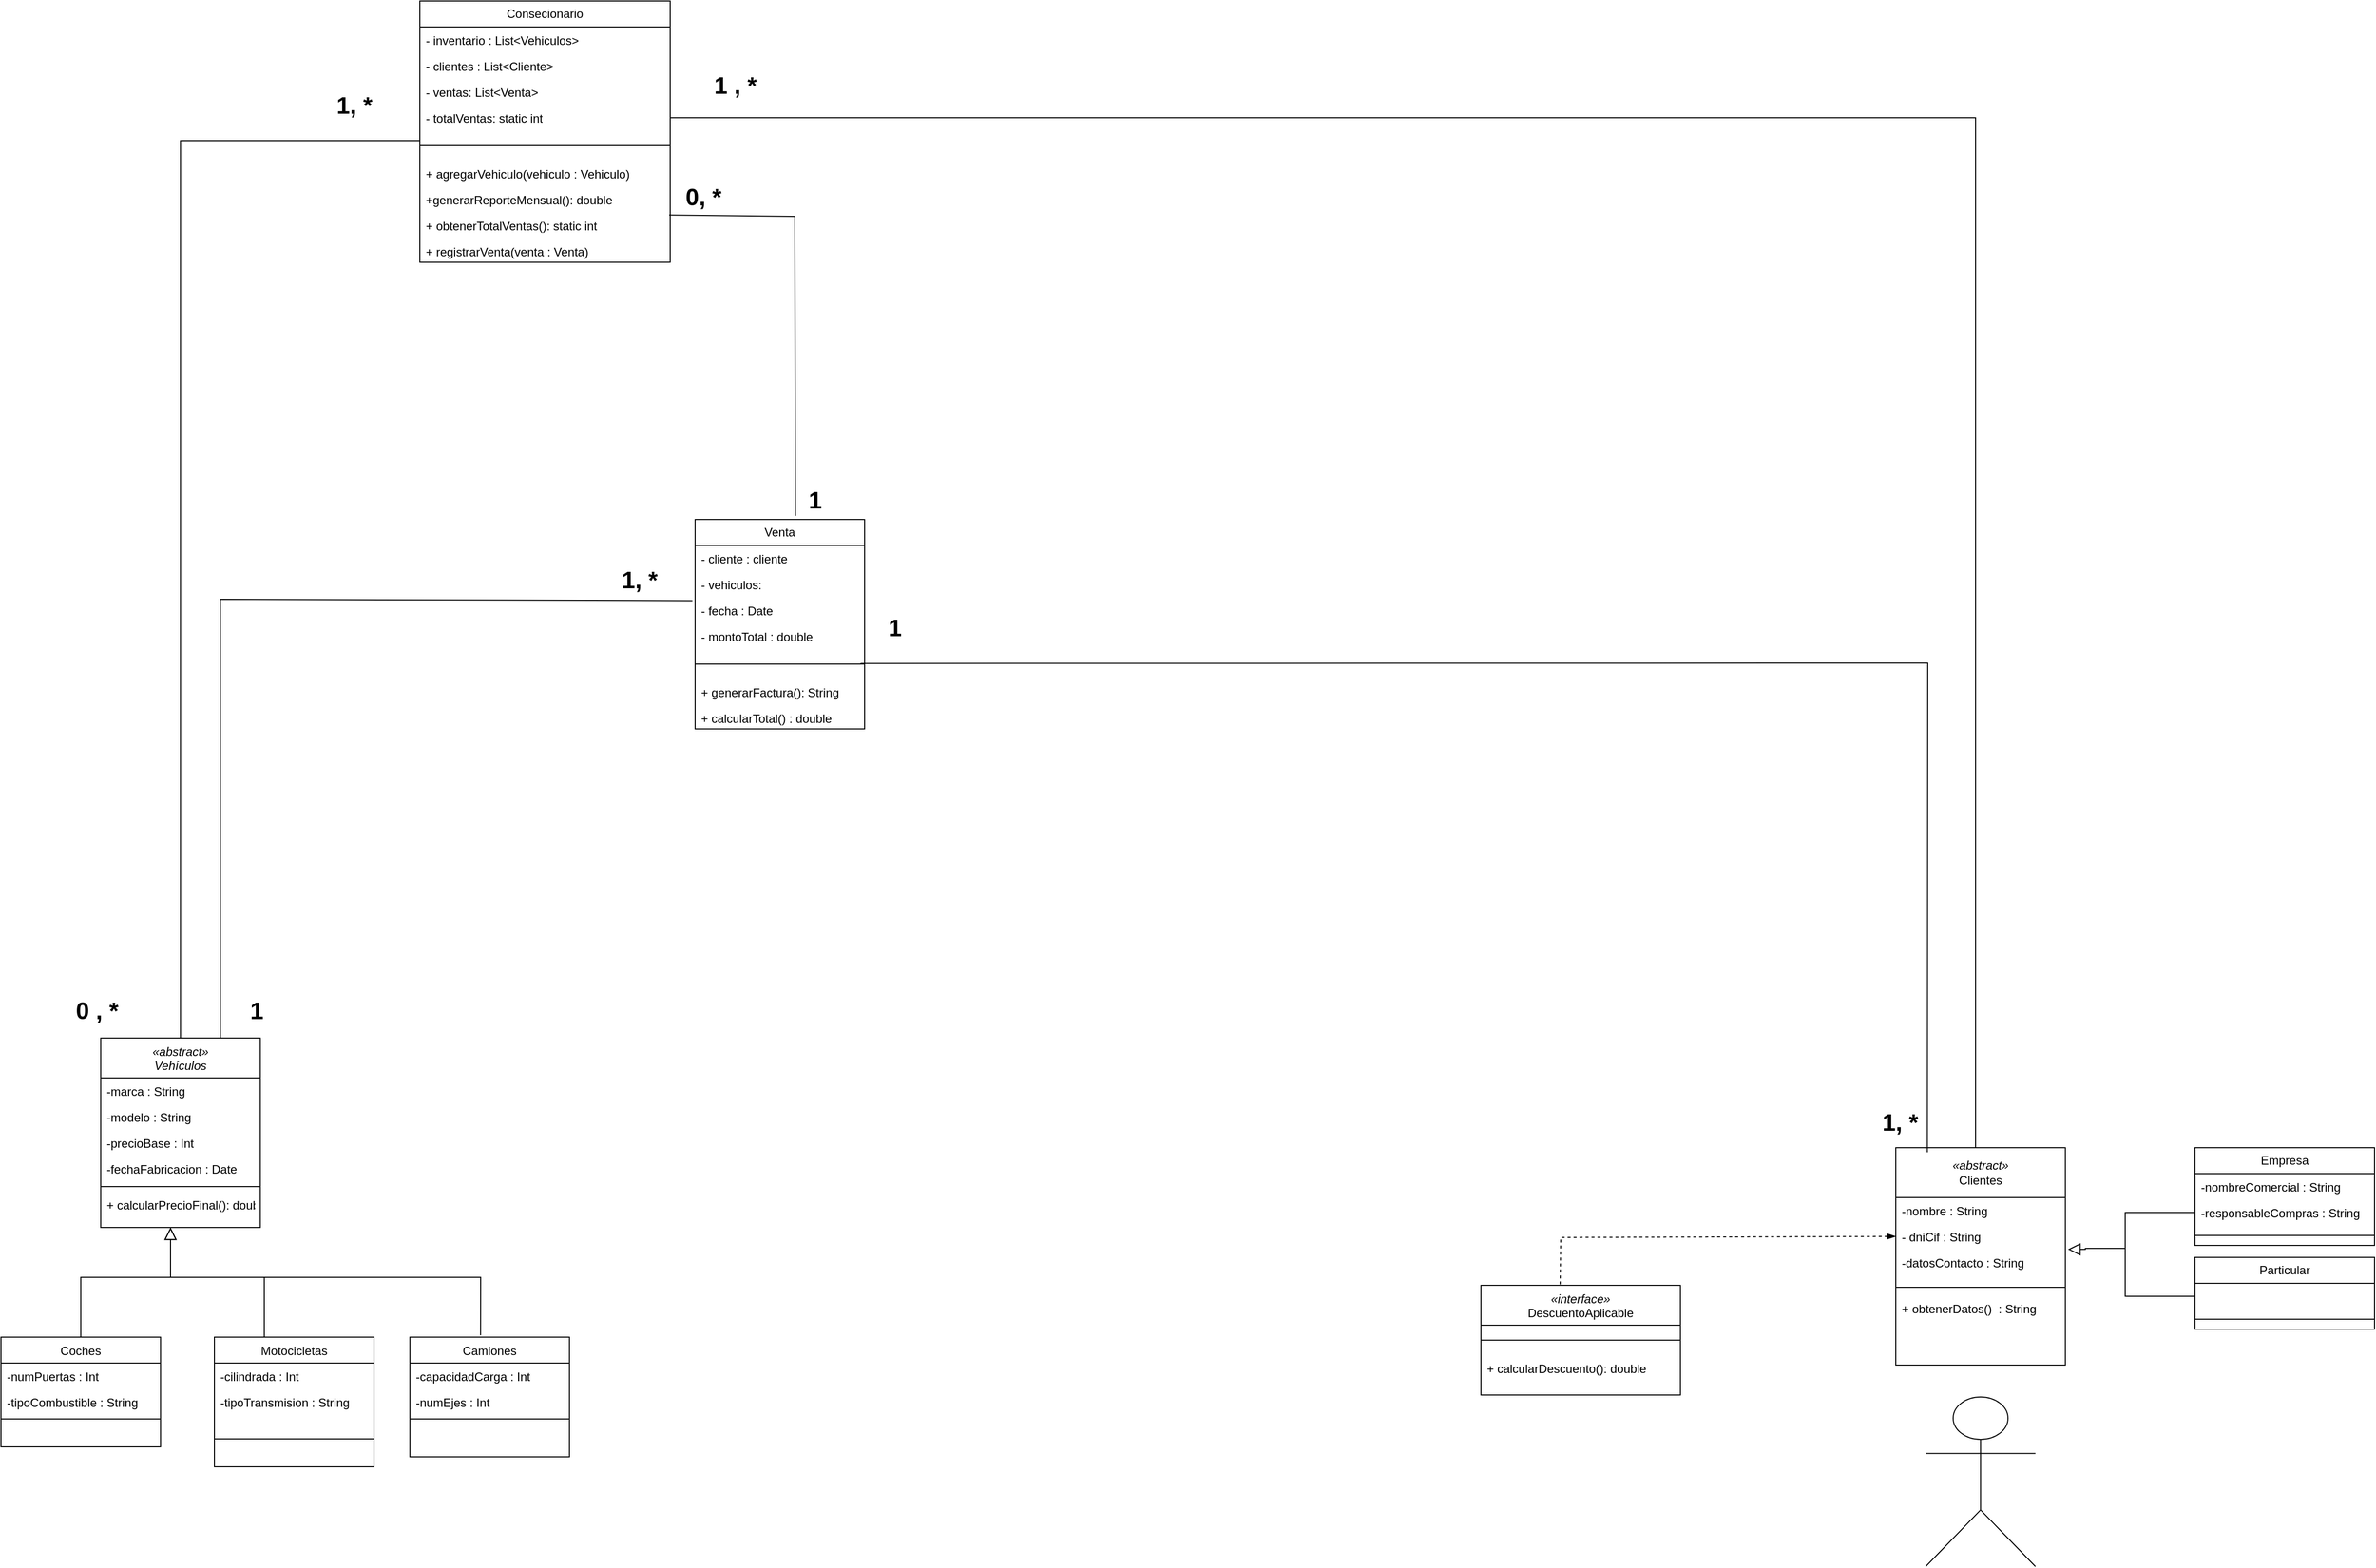 <mxfile version="26.0.9">
  <diagram id="C5RBs43oDa-KdzZeNtuy" name="Page-1">
    <mxGraphModel dx="1722" dy="1976" grid="1" gridSize="16" guides="1" tooltips="1" connect="1" arrows="1" fold="1" page="1" pageScale="1" pageWidth="3300" pageHeight="4681" math="0" shadow="0">
      <root>
        <mxCell id="WIyWlLk6GJQsqaUBKTNV-0" />
        <mxCell id="WIyWlLk6GJQsqaUBKTNV-1" parent="WIyWlLk6GJQsqaUBKTNV-0" />
        <mxCell id="zkfFHV4jXpPFQw0GAbJ--0" value="«abstract»&#xa;Vehículos" style="swimlane;fontStyle=2;align=center;verticalAlign=top;childLayout=stackLayout;horizontal=1;startSize=40;horizontalStack=0;resizeParent=1;resizeLast=0;collapsible=1;marginBottom=0;rounded=0;shadow=0;strokeWidth=1;" parent="WIyWlLk6GJQsqaUBKTNV-1" vertex="1">
          <mxGeometry x="200" y="1080" width="160" height="190" as="geometry">
            <mxRectangle x="220" y="80" width="160" height="26" as="alternateBounds" />
          </mxGeometry>
        </mxCell>
        <mxCell id="zkfFHV4jXpPFQw0GAbJ--1" value="-marca : String&#xa;" style="text;align=left;verticalAlign=top;spacingLeft=4;spacingRight=4;overflow=hidden;rotatable=0;points=[[0,0.5],[1,0.5]];portConstraint=eastwest;" parent="zkfFHV4jXpPFQw0GAbJ--0" vertex="1">
          <mxGeometry y="40" width="160" height="26" as="geometry" />
        </mxCell>
        <mxCell id="zkfFHV4jXpPFQw0GAbJ--2" value="-modelo : String" style="text;align=left;verticalAlign=top;spacingLeft=4;spacingRight=4;overflow=hidden;rotatable=0;points=[[0,0.5],[1,0.5]];portConstraint=eastwest;rounded=0;shadow=0;html=0;" parent="zkfFHV4jXpPFQw0GAbJ--0" vertex="1">
          <mxGeometry y="66" width="160" height="26" as="geometry" />
        </mxCell>
        <mxCell id="zkfFHV4jXpPFQw0GAbJ--3" value="-precioBase : Int" style="text;align=left;verticalAlign=top;spacingLeft=4;spacingRight=4;overflow=hidden;rotatable=0;points=[[0,0.5],[1,0.5]];portConstraint=eastwest;rounded=0;shadow=0;html=0;" parent="zkfFHV4jXpPFQw0GAbJ--0" vertex="1">
          <mxGeometry y="92" width="160" height="26" as="geometry" />
        </mxCell>
        <mxCell id="JOzwWD3uNPVDuFDDC3zD-11" value="-fechaFabricacion : Date" style="text;align=left;verticalAlign=top;spacingLeft=4;spacingRight=4;overflow=hidden;rotatable=0;points=[[0,0.5],[1,0.5]];portConstraint=eastwest;rounded=0;shadow=0;html=0;" parent="zkfFHV4jXpPFQw0GAbJ--0" vertex="1">
          <mxGeometry y="118" width="160" height="26" as="geometry" />
        </mxCell>
        <mxCell id="zkfFHV4jXpPFQw0GAbJ--4" value="" style="line;html=1;strokeWidth=1;align=left;verticalAlign=middle;spacingTop=-1;spacingLeft=3;spacingRight=3;rotatable=0;labelPosition=right;points=[];portConstraint=eastwest;" parent="zkfFHV4jXpPFQw0GAbJ--0" vertex="1">
          <mxGeometry y="144" width="160" height="10" as="geometry" />
        </mxCell>
        <mxCell id="JOzwWD3uNPVDuFDDC3zD-29" value="+ calcularPrecioFinal(): double" style="text;align=left;verticalAlign=top;spacingLeft=4;spacingRight=4;overflow=hidden;rotatable=0;points=[[0,0.5],[1,0.5]];portConstraint=eastwest;rounded=0;shadow=0;html=0;" parent="zkfFHV4jXpPFQw0GAbJ--0" vertex="1">
          <mxGeometry y="154" width="160" height="26" as="geometry" />
        </mxCell>
        <mxCell id="zkfFHV4jXpPFQw0GAbJ--6" value="Coches" style="swimlane;fontStyle=0;align=center;verticalAlign=top;childLayout=stackLayout;horizontal=1;startSize=26;horizontalStack=0;resizeParent=1;resizeLast=0;collapsible=1;marginBottom=0;rounded=0;shadow=0;strokeWidth=1;" parent="WIyWlLk6GJQsqaUBKTNV-1" vertex="1">
          <mxGeometry x="100" y="1380" width="160" height="110" as="geometry">
            <mxRectangle x="130" y="380" width="160" height="26" as="alternateBounds" />
          </mxGeometry>
        </mxCell>
        <mxCell id="zkfFHV4jXpPFQw0GAbJ--7" value="-numPuertas : Int" style="text;align=left;verticalAlign=top;spacingLeft=4;spacingRight=4;overflow=hidden;rotatable=0;points=[[0,0.5],[1,0.5]];portConstraint=eastwest;" parent="zkfFHV4jXpPFQw0GAbJ--6" vertex="1">
          <mxGeometry y="26" width="160" height="26" as="geometry" />
        </mxCell>
        <mxCell id="zkfFHV4jXpPFQw0GAbJ--8" value="-tipoCombustible : String" style="text;align=left;verticalAlign=top;spacingLeft=4;spacingRight=4;overflow=hidden;rotatable=0;points=[[0,0.5],[1,0.5]];portConstraint=eastwest;rounded=0;shadow=0;html=0;" parent="zkfFHV4jXpPFQw0GAbJ--6" vertex="1">
          <mxGeometry y="52" width="160" height="26" as="geometry" />
        </mxCell>
        <mxCell id="zkfFHV4jXpPFQw0GAbJ--9" value="" style="line;html=1;strokeWidth=1;align=left;verticalAlign=middle;spacingTop=-1;spacingLeft=3;spacingRight=3;rotatable=0;labelPosition=right;points=[];portConstraint=eastwest;" parent="zkfFHV4jXpPFQw0GAbJ--6" vertex="1">
          <mxGeometry y="78" width="160" height="8" as="geometry" />
        </mxCell>
        <mxCell id="zkfFHV4jXpPFQw0GAbJ--12" value="" style="endArrow=block;endSize=10;endFill=0;shadow=0;strokeWidth=1;rounded=0;curved=0;edgeStyle=elbowEdgeStyle;elbow=vertical;" parent="WIyWlLk6GJQsqaUBKTNV-1" source="zkfFHV4jXpPFQw0GAbJ--6" target="zkfFHV4jXpPFQw0GAbJ--0" edge="1">
          <mxGeometry width="160" relative="1" as="geometry">
            <mxPoint x="180" y="1223" as="sourcePoint" />
            <mxPoint x="180" y="1223" as="targetPoint" />
            <Array as="points">
              <mxPoint x="270" y="1320" />
            </Array>
          </mxGeometry>
        </mxCell>
        <mxCell id="zkfFHV4jXpPFQw0GAbJ--13" value="Motocicletas" style="swimlane;fontStyle=0;align=center;verticalAlign=top;childLayout=stackLayout;horizontal=1;startSize=26;horizontalStack=0;resizeParent=1;resizeLast=0;collapsible=1;marginBottom=0;rounded=0;shadow=0;strokeWidth=1;" parent="WIyWlLk6GJQsqaUBKTNV-1" vertex="1">
          <mxGeometry x="314" y="1380" width="160" height="130" as="geometry">
            <mxRectangle x="340" y="380" width="170" height="26" as="alternateBounds" />
          </mxGeometry>
        </mxCell>
        <mxCell id="zkfFHV4jXpPFQw0GAbJ--14" value="-cilindrada : Int" style="text;align=left;verticalAlign=top;spacingLeft=4;spacingRight=4;overflow=hidden;rotatable=0;points=[[0,0.5],[1,0.5]];portConstraint=eastwest;" parent="zkfFHV4jXpPFQw0GAbJ--13" vertex="1">
          <mxGeometry y="26" width="160" height="26" as="geometry" />
        </mxCell>
        <mxCell id="JOzwWD3uNPVDuFDDC3zD-13" value="-tipoTransmision : String" style="text;align=left;verticalAlign=top;spacingLeft=4;spacingRight=4;overflow=hidden;rotatable=0;points=[[0,0.5],[1,0.5]];portConstraint=eastwest;" parent="zkfFHV4jXpPFQw0GAbJ--13" vertex="1">
          <mxGeometry y="52" width="160" height="26" as="geometry" />
        </mxCell>
        <mxCell id="zkfFHV4jXpPFQw0GAbJ--15" value="" style="line;html=1;strokeWidth=1;align=left;verticalAlign=middle;spacingTop=-1;spacingLeft=3;spacingRight=3;rotatable=0;labelPosition=right;points=[];portConstraint=eastwest;" parent="zkfFHV4jXpPFQw0GAbJ--13" vertex="1">
          <mxGeometry y="78" width="160" height="48" as="geometry" />
        </mxCell>
        <mxCell id="zkfFHV4jXpPFQw0GAbJ--16" value="" style="endArrow=block;endSize=10;endFill=0;shadow=0;strokeWidth=1;rounded=0;curved=0;edgeStyle=elbowEdgeStyle;elbow=vertical;" parent="WIyWlLk6GJQsqaUBKTNV-1" edge="1">
          <mxGeometry width="160" relative="1" as="geometry">
            <mxPoint x="364" y="1380" as="sourcePoint" />
            <mxPoint x="270" y="1270" as="targetPoint" />
            <Array as="points">
              <mxPoint x="270" y="1320" />
            </Array>
          </mxGeometry>
        </mxCell>
        <mxCell id="zkfFHV4jXpPFQw0GAbJ--17" value="Camiones" style="swimlane;fontStyle=0;align=center;verticalAlign=top;childLayout=stackLayout;horizontal=1;startSize=26;horizontalStack=0;resizeParent=1;resizeLast=0;collapsible=1;marginBottom=0;rounded=0;shadow=0;strokeWidth=1;" parent="WIyWlLk6GJQsqaUBKTNV-1" vertex="1">
          <mxGeometry x="510" y="1380" width="160" height="120" as="geometry">
            <mxRectangle x="550" y="140" width="160" height="26" as="alternateBounds" />
          </mxGeometry>
        </mxCell>
        <mxCell id="zkfFHV4jXpPFQw0GAbJ--18" value="-capacidadCarga : Int" style="text;align=left;verticalAlign=top;spacingLeft=4;spacingRight=4;overflow=hidden;rotatable=0;points=[[0,0.5],[1,0.5]];portConstraint=eastwest;" parent="zkfFHV4jXpPFQw0GAbJ--17" vertex="1">
          <mxGeometry y="26" width="160" height="26" as="geometry" />
        </mxCell>
        <mxCell id="zkfFHV4jXpPFQw0GAbJ--19" value="-numEjes : Int" style="text;align=left;verticalAlign=top;spacingLeft=4;spacingRight=4;overflow=hidden;rotatable=0;points=[[0,0.5],[1,0.5]];portConstraint=eastwest;rounded=0;shadow=0;html=0;" parent="zkfFHV4jXpPFQw0GAbJ--17" vertex="1">
          <mxGeometry y="52" width="160" height="26" as="geometry" />
        </mxCell>
        <mxCell id="zkfFHV4jXpPFQw0GAbJ--23" value="" style="line;html=1;strokeWidth=1;align=left;verticalAlign=middle;spacingTop=-1;spacingLeft=3;spacingRight=3;rotatable=0;labelPosition=right;points=[];portConstraint=eastwest;" parent="zkfFHV4jXpPFQw0GAbJ--17" vertex="1">
          <mxGeometry y="78" width="160" height="8" as="geometry" />
        </mxCell>
        <mxCell id="JOzwWD3uNPVDuFDDC3zD-16" value="Empresa" style="swimlane;fontStyle=0;childLayout=stackLayout;horizontal=1;startSize=26;fillColor=none;horizontalStack=0;resizeParent=1;resizeParentMax=0;resizeLast=0;collapsible=1;marginBottom=0;whiteSpace=wrap;html=1;" parent="WIyWlLk6GJQsqaUBKTNV-1" vertex="1">
          <mxGeometry x="2300" y="1190" width="180" height="98" as="geometry" />
        </mxCell>
        <mxCell id="JOzwWD3uNPVDuFDDC3zD-17" value="-nombreComercial : String&lt;div&gt;&lt;br&gt;&lt;/div&gt;" style="text;strokeColor=none;fillColor=none;align=left;verticalAlign=top;spacingLeft=4;spacingRight=4;overflow=hidden;rotatable=0;points=[[0,0.5],[1,0.5]];portConstraint=eastwest;whiteSpace=wrap;html=1;" parent="JOzwWD3uNPVDuFDDC3zD-16" vertex="1">
          <mxGeometry y="26" width="180" height="26" as="geometry" />
        </mxCell>
        <mxCell id="JOzwWD3uNPVDuFDDC3zD-18" value="-responsableCompras : String" style="text;strokeColor=none;fillColor=none;align=left;verticalAlign=top;spacingLeft=4;spacingRight=4;overflow=hidden;rotatable=0;points=[[0,0.5],[1,0.5]];portConstraint=eastwest;whiteSpace=wrap;html=1;" parent="JOzwWD3uNPVDuFDDC3zD-16" vertex="1">
          <mxGeometry y="52" width="180" height="26" as="geometry" />
        </mxCell>
        <mxCell id="JOzwWD3uNPVDuFDDC3zD-27" value="" style="line;strokeWidth=1;fillColor=none;align=left;verticalAlign=middle;spacingTop=-1;spacingLeft=3;spacingRight=3;rotatable=0;labelPosition=right;points=[];portConstraint=eastwest;strokeColor=inherit;" parent="JOzwWD3uNPVDuFDDC3zD-16" vertex="1">
          <mxGeometry y="78" width="180" height="20" as="geometry" />
        </mxCell>
        <mxCell id="JOzwWD3uNPVDuFDDC3zD-20" value="&lt;span style=&quot;font-style: italic; text-wrap: nowrap;&quot;&gt;«abstract»&lt;/span&gt;&lt;br style=&quot;padding: 0px; margin: 0px; font-style: italic; text-wrap: nowrap;&quot;&gt;&lt;div&gt;Clientes&lt;/div&gt;" style="swimlane;fontStyle=0;childLayout=stackLayout;horizontal=1;startSize=50;fillColor=none;horizontalStack=0;resizeParent=1;resizeParentMax=0;resizeLast=0;collapsible=1;marginBottom=0;whiteSpace=wrap;html=1;" parent="WIyWlLk6GJQsqaUBKTNV-1" vertex="1">
          <mxGeometry x="2000" y="1190" width="170" height="218" as="geometry" />
        </mxCell>
        <mxCell id="JOzwWD3uNPVDuFDDC3zD-22" value="-nombre : String" style="text;strokeColor=none;fillColor=none;align=left;verticalAlign=top;spacingLeft=4;spacingRight=4;overflow=hidden;rotatable=0;points=[[0,0.5],[1,0.5]];portConstraint=eastwest;whiteSpace=wrap;html=1;" parent="JOzwWD3uNPVDuFDDC3zD-20" vertex="1">
          <mxGeometry y="50" width="170" height="26" as="geometry" />
        </mxCell>
        <mxCell id="JOzwWD3uNPVDuFDDC3zD-24" value="- dniCif : String&lt;div&gt;&lt;br&gt;&lt;/div&gt;" style="text;strokeColor=none;fillColor=none;align=left;verticalAlign=top;spacingLeft=4;spacingRight=4;overflow=hidden;rotatable=0;points=[[0,0.5],[1,0.5]];portConstraint=eastwest;whiteSpace=wrap;html=1;" parent="JOzwWD3uNPVDuFDDC3zD-20" vertex="1">
          <mxGeometry y="76" width="170" height="26" as="geometry" />
        </mxCell>
        <mxCell id="JOzwWD3uNPVDuFDDC3zD-23" value="&lt;div&gt;-datosContacto : String&lt;/div&gt;" style="text;strokeColor=none;fillColor=none;align=left;verticalAlign=top;spacingLeft=4;spacingRight=4;overflow=hidden;rotatable=0;points=[[0,0.5],[1,0.5]];portConstraint=eastwest;whiteSpace=wrap;html=1;" parent="JOzwWD3uNPVDuFDDC3zD-20" vertex="1">
          <mxGeometry y="102" width="170" height="30" as="geometry" />
        </mxCell>
        <mxCell id="JOzwWD3uNPVDuFDDC3zD-25" value="" style="line;strokeWidth=1;fillColor=none;align=left;verticalAlign=middle;spacingTop=-1;spacingLeft=3;spacingRight=3;rotatable=0;labelPosition=right;points=[];portConstraint=eastwest;strokeColor=inherit;" parent="JOzwWD3uNPVDuFDDC3zD-20" vertex="1">
          <mxGeometry y="132" width="170" height="16" as="geometry" />
        </mxCell>
        <mxCell id="JOzwWD3uNPVDuFDDC3zD-26" value="&lt;div&gt;+ obtenerDatos()&amp;nbsp; : String&lt;/div&gt;" style="text;strokeColor=none;fillColor=none;align=left;verticalAlign=top;spacingLeft=4;spacingRight=4;overflow=hidden;rotatable=0;points=[[0,0.5],[1,0.5]];portConstraint=eastwest;whiteSpace=wrap;html=1;" parent="JOzwWD3uNPVDuFDDC3zD-20" vertex="1">
          <mxGeometry y="148" width="170" height="70" as="geometry" />
        </mxCell>
        <mxCell id="utn5g6Z5mzQiRMReHxxm-11" value="Particular" style="swimlane;fontStyle=0;childLayout=stackLayout;horizontal=1;startSize=26;fillColor=none;horizontalStack=0;resizeParent=1;resizeParentMax=0;resizeLast=0;collapsible=1;marginBottom=0;whiteSpace=wrap;html=1;" parent="WIyWlLk6GJQsqaUBKTNV-1" vertex="1">
          <mxGeometry x="2300" y="1300" width="180" height="72" as="geometry" />
        </mxCell>
        <mxCell id="utn5g6Z5mzQiRMReHxxm-19" style="edgeStyle=orthogonalEdgeStyle;rounded=0;orthogonalLoop=1;jettySize=auto;html=1;endArrow=none;startFill=0;" parent="utn5g6Z5mzQiRMReHxxm-11" source="utn5g6Z5mzQiRMReHxxm-12" edge="1">
          <mxGeometry relative="1" as="geometry">
            <mxPoint x="-70" y="-10" as="targetPoint" />
            <Array as="points">
              <mxPoint x="-70" y="39" />
              <mxPoint x="-70" y="-10" />
            </Array>
          </mxGeometry>
        </mxCell>
        <mxCell id="utn5g6Z5mzQiRMReHxxm-12" value="&lt;div&gt;&lt;br&gt;&lt;/div&gt;" style="text;strokeColor=none;fillColor=none;align=left;verticalAlign=top;spacingLeft=4;spacingRight=4;overflow=hidden;rotatable=0;points=[[0,0.5],[1,0.5]];portConstraint=eastwest;whiteSpace=wrap;html=1;" parent="utn5g6Z5mzQiRMReHxxm-11" vertex="1">
          <mxGeometry y="26" width="180" height="26" as="geometry" />
        </mxCell>
        <mxCell id="utn5g6Z5mzQiRMReHxxm-14" value="" style="line;strokeWidth=1;fillColor=none;align=left;verticalAlign=middle;spacingTop=-1;spacingLeft=3;spacingRight=3;rotatable=0;labelPosition=right;points=[];portConstraint=eastwest;strokeColor=inherit;" parent="utn5g6Z5mzQiRMReHxxm-11" vertex="1">
          <mxGeometry y="52" width="180" height="20" as="geometry" />
        </mxCell>
        <mxCell id="utn5g6Z5mzQiRMReHxxm-18" style="edgeStyle=orthogonalEdgeStyle;rounded=0;orthogonalLoop=1;jettySize=auto;html=1;entryX=1.016;entryY=-0.007;entryDx=0;entryDy=0;entryPerimeter=0;endArrow=block;endFill=0;jumpSize=8;strokeWidth=1;endSize=10;" parent="WIyWlLk6GJQsqaUBKTNV-1" source="JOzwWD3uNPVDuFDDC3zD-18" target="JOzwWD3uNPVDuFDDC3zD-23" edge="1">
          <mxGeometry relative="1" as="geometry">
            <Array as="points">
              <mxPoint x="2230" y="1255" />
              <mxPoint x="2230" y="1291" />
              <mxPoint x="2190" y="1291" />
              <mxPoint x="2190" y="1292" />
              <mxPoint x="2173" y="1292" />
            </Array>
          </mxGeometry>
        </mxCell>
        <mxCell id="utn5g6Z5mzQiRMReHxxm-20" value="&lt;div&gt;&lt;span style=&quot;font-style: italic; font-weight: 400; text-wrap: nowrap;&quot;&gt;«interface»&lt;/span&gt;&lt;/div&gt;&lt;div&gt;&lt;span style=&quot;font-weight: normal;&quot;&gt;DescuentoAplicable&lt;/span&gt;&lt;/div&gt;" style="swimlane;fontStyle=1;align=center;verticalAlign=top;childLayout=stackLayout;horizontal=1;startSize=40;horizontalStack=0;resizeParent=1;resizeParentMax=0;resizeLast=0;collapsible=1;marginBottom=0;whiteSpace=wrap;html=1;" parent="WIyWlLk6GJQsqaUBKTNV-1" vertex="1">
          <mxGeometry x="1584" y="1328" width="200" height="110" as="geometry" />
        </mxCell>
        <mxCell id="98DgAm7RsC2fbT5MqjIy-6" value="" style="line;html=1;strokeWidth=1;align=left;verticalAlign=middle;spacingTop=-1;spacingLeft=3;spacingRight=3;rotatable=0;labelPosition=right;points=[];portConstraint=eastwest;" vertex="1" parent="utn5g6Z5mzQiRMReHxxm-20">
          <mxGeometry y="40" width="200" height="30" as="geometry" />
        </mxCell>
        <mxCell id="utn5g6Z5mzQiRMReHxxm-23" value="+ calcularDescuento(): double" style="text;strokeColor=none;fillColor=none;align=left;verticalAlign=top;spacingLeft=4;spacingRight=4;overflow=hidden;rotatable=0;points=[[0,0.5],[1,0.5]];portConstraint=eastwest;whiteSpace=wrap;html=1;" parent="utn5g6Z5mzQiRMReHxxm-20" vertex="1">
          <mxGeometry y="70" width="200" height="40" as="geometry" />
        </mxCell>
        <mxCell id="utn5g6Z5mzQiRMReHxxm-24" value="Venta" style="swimlane;fontStyle=0;childLayout=stackLayout;horizontal=1;startSize=26;fillColor=none;horizontalStack=0;resizeParent=1;resizeParentMax=0;resizeLast=0;collapsible=1;marginBottom=0;whiteSpace=wrap;html=1;" parent="WIyWlLk6GJQsqaUBKTNV-1" vertex="1">
          <mxGeometry x="796" y="560" width="170" height="210" as="geometry" />
        </mxCell>
        <mxCell id="utn5g6Z5mzQiRMReHxxm-25" value="- cliente : cliente" style="text;strokeColor=none;fillColor=none;align=left;verticalAlign=top;spacingLeft=4;spacingRight=4;overflow=hidden;rotatable=0;points=[[0,0.5],[1,0.5]];portConstraint=eastwest;whiteSpace=wrap;html=1;" parent="utn5g6Z5mzQiRMReHxxm-24" vertex="1">
          <mxGeometry y="26" width="170" height="26" as="geometry" />
        </mxCell>
        <mxCell id="utn5g6Z5mzQiRMReHxxm-26" value="- vehiculos:&amp;nbsp;" style="text;strokeColor=none;fillColor=none;align=left;verticalAlign=top;spacingLeft=4;spacingRight=4;overflow=hidden;rotatable=0;points=[[0,0.5],[1,0.5]];portConstraint=eastwest;whiteSpace=wrap;html=1;" parent="utn5g6Z5mzQiRMReHxxm-24" vertex="1">
          <mxGeometry y="52" width="170" height="26" as="geometry" />
        </mxCell>
        <mxCell id="98DgAm7RsC2fbT5MqjIy-2" value="- fecha : Date" style="text;strokeColor=none;fillColor=none;align=left;verticalAlign=top;spacingLeft=4;spacingRight=4;overflow=hidden;rotatable=0;points=[[0,0.5],[1,0.5]];portConstraint=eastwest;whiteSpace=wrap;html=1;" vertex="1" parent="utn5g6Z5mzQiRMReHxxm-24">
          <mxGeometry y="78" width="170" height="26" as="geometry" />
        </mxCell>
        <mxCell id="utn5g6Z5mzQiRMReHxxm-27" value="- montoTotal : double" style="text;strokeColor=none;fillColor=none;align=left;verticalAlign=top;spacingLeft=4;spacingRight=4;overflow=hidden;rotatable=0;points=[[0,0.5],[1,0.5]];portConstraint=eastwest;whiteSpace=wrap;html=1;" parent="utn5g6Z5mzQiRMReHxxm-24" vertex="1">
          <mxGeometry y="104" width="170" height="26" as="geometry" />
        </mxCell>
        <mxCell id="98DgAm7RsC2fbT5MqjIy-4" value="" style="line;html=1;strokeWidth=1;align=left;verticalAlign=middle;spacingTop=-1;spacingLeft=3;spacingRight=3;rotatable=0;labelPosition=right;points=[];portConstraint=eastwest;" vertex="1" parent="utn5g6Z5mzQiRMReHxxm-24">
          <mxGeometry y="130" width="170" height="30" as="geometry" />
        </mxCell>
        <mxCell id="98DgAm7RsC2fbT5MqjIy-7" value="+ generarFactura(): String" style="text;strokeColor=none;fillColor=none;align=left;verticalAlign=top;spacingLeft=4;spacingRight=4;overflow=hidden;rotatable=0;points=[[0,0.5],[1,0.5]];portConstraint=eastwest;whiteSpace=wrap;html=1;" vertex="1" parent="utn5g6Z5mzQiRMReHxxm-24">
          <mxGeometry y="160" width="170" height="26" as="geometry" />
        </mxCell>
        <mxCell id="98DgAm7RsC2fbT5MqjIy-5" value="+ calcularTotal() : double&lt;div&gt;&lt;br&gt;&lt;/div&gt;" style="text;strokeColor=none;fillColor=none;align=left;verticalAlign=top;spacingLeft=4;spacingRight=4;overflow=hidden;rotatable=0;points=[[0,0.5],[1,0.5]];portConstraint=eastwest;whiteSpace=wrap;html=1;" vertex="1" parent="utn5g6Z5mzQiRMReHxxm-24">
          <mxGeometry y="186" width="170" height="24" as="geometry" />
        </mxCell>
        <mxCell id="98DgAm7RsC2fbT5MqjIy-1" value="" style="endArrow=none;html=1;rounded=0;entryX=0.443;entryY=-0.016;entryDx=0;entryDy=0;entryPerimeter=0;" edge="1" parent="WIyWlLk6GJQsqaUBKTNV-1" target="zkfFHV4jXpPFQw0GAbJ--17">
          <mxGeometry width="50" height="50" relative="1" as="geometry">
            <mxPoint x="360" y="1320" as="sourcePoint" />
            <mxPoint x="530" y="1260" as="targetPoint" />
            <Array as="points">
              <mxPoint x="581" y="1320" />
            </Array>
          </mxGeometry>
        </mxCell>
        <mxCell id="98DgAm7RsC2fbT5MqjIy-8" value="Consecionario" style="swimlane;fontStyle=0;childLayout=stackLayout;horizontal=1;startSize=26;fillColor=none;horizontalStack=0;resizeParent=1;resizeParentMax=0;resizeLast=0;collapsible=1;marginBottom=0;whiteSpace=wrap;html=1;" vertex="1" parent="WIyWlLk6GJQsqaUBKTNV-1">
          <mxGeometry x="520" y="40" width="251" height="262" as="geometry" />
        </mxCell>
        <mxCell id="98DgAm7RsC2fbT5MqjIy-9" value="- inventario : List&amp;lt;Vehiculos&amp;gt;" style="text;strokeColor=none;fillColor=none;align=left;verticalAlign=top;spacingLeft=4;spacingRight=4;overflow=hidden;rotatable=0;points=[[0,0.5],[1,0.5]];portConstraint=eastwest;whiteSpace=wrap;html=1;" vertex="1" parent="98DgAm7RsC2fbT5MqjIy-8">
          <mxGeometry y="26" width="251" height="26" as="geometry" />
        </mxCell>
        <mxCell id="98DgAm7RsC2fbT5MqjIy-10" value="- clientes : List&amp;lt;Cliente&amp;gt;" style="text;strokeColor=none;fillColor=none;align=left;verticalAlign=top;spacingLeft=4;spacingRight=4;overflow=hidden;rotatable=0;points=[[0,0.5],[1,0.5]];portConstraint=eastwest;whiteSpace=wrap;html=1;" vertex="1" parent="98DgAm7RsC2fbT5MqjIy-8">
          <mxGeometry y="52" width="251" height="26" as="geometry" />
        </mxCell>
        <mxCell id="98DgAm7RsC2fbT5MqjIy-11" value="- ventas: List&amp;lt;Venta&amp;gt;" style="text;strokeColor=none;fillColor=none;align=left;verticalAlign=top;spacingLeft=4;spacingRight=4;overflow=hidden;rotatable=0;points=[[0,0.5],[1,0.5]];portConstraint=eastwest;whiteSpace=wrap;html=1;" vertex="1" parent="98DgAm7RsC2fbT5MqjIy-8">
          <mxGeometry y="78" width="251" height="26" as="geometry" />
        </mxCell>
        <mxCell id="98DgAm7RsC2fbT5MqjIy-12" value="- totalVentas: static int" style="text;strokeColor=none;fillColor=none;align=left;verticalAlign=top;spacingLeft=4;spacingRight=4;overflow=hidden;rotatable=0;points=[[0,0.5],[1,0.5]];portConstraint=eastwest;whiteSpace=wrap;html=1;" vertex="1" parent="98DgAm7RsC2fbT5MqjIy-8">
          <mxGeometry y="104" width="251" height="26" as="geometry" />
        </mxCell>
        <mxCell id="98DgAm7RsC2fbT5MqjIy-13" value="" style="line;html=1;strokeWidth=1;align=left;verticalAlign=middle;spacingTop=-1;spacingLeft=3;spacingRight=3;rotatable=0;labelPosition=right;points=[];portConstraint=eastwest;" vertex="1" parent="98DgAm7RsC2fbT5MqjIy-8">
          <mxGeometry y="130" width="251" height="30" as="geometry" />
        </mxCell>
        <mxCell id="98DgAm7RsC2fbT5MqjIy-14" value="+ agregarVehiculo(vehiculo : Vehiculo)" style="text;strokeColor=none;fillColor=none;align=left;verticalAlign=top;spacingLeft=4;spacingRight=4;overflow=hidden;rotatable=0;points=[[0,0.5],[1,0.5]];portConstraint=eastwest;whiteSpace=wrap;html=1;" vertex="1" parent="98DgAm7RsC2fbT5MqjIy-8">
          <mxGeometry y="160" width="251" height="26" as="geometry" />
        </mxCell>
        <mxCell id="98DgAm7RsC2fbT5MqjIy-16" value="+generarReporteMensual(): double" style="text;strokeColor=none;fillColor=none;align=left;verticalAlign=top;spacingLeft=4;spacingRight=4;overflow=hidden;rotatable=0;points=[[0,0.5],[1,0.5]];portConstraint=eastwest;whiteSpace=wrap;html=1;" vertex="1" parent="98DgAm7RsC2fbT5MqjIy-8">
          <mxGeometry y="186" width="251" height="26" as="geometry" />
        </mxCell>
        <mxCell id="98DgAm7RsC2fbT5MqjIy-17" value="+ obtenerTotalVentas(): static int" style="text;strokeColor=none;fillColor=none;align=left;verticalAlign=top;spacingLeft=4;spacingRight=4;overflow=hidden;rotatable=0;points=[[0,0.5],[1,0.5]];portConstraint=eastwest;whiteSpace=wrap;html=1;" vertex="1" parent="98DgAm7RsC2fbT5MqjIy-8">
          <mxGeometry y="212" width="251" height="26" as="geometry" />
        </mxCell>
        <mxCell id="98DgAm7RsC2fbT5MqjIy-15" value="+ registrarVenta(venta : Venta)" style="text;strokeColor=none;fillColor=none;align=left;verticalAlign=top;spacingLeft=4;spacingRight=4;overflow=hidden;rotatable=0;points=[[0,0.5],[1,0.5]];portConstraint=eastwest;whiteSpace=wrap;html=1;" vertex="1" parent="98DgAm7RsC2fbT5MqjIy-8">
          <mxGeometry y="238" width="251" height="24" as="geometry" />
        </mxCell>
        <mxCell id="98DgAm7RsC2fbT5MqjIy-18" value="" style="endArrow=none;html=1;rounded=0;entryX=0.5;entryY=0;entryDx=0;entryDy=0;" edge="1" parent="WIyWlLk6GJQsqaUBKTNV-1" target="zkfFHV4jXpPFQw0GAbJ--0">
          <mxGeometry width="50" height="50" relative="1" as="geometry">
            <mxPoint x="520" y="180" as="sourcePoint" />
            <mxPoint x="410" y="350" as="targetPoint" />
            <Array as="points">
              <mxPoint x="280" y="180" />
            </Array>
          </mxGeometry>
        </mxCell>
        <mxCell id="98DgAm7RsC2fbT5MqjIy-19" value="" style="endArrow=none;html=1;rounded=0;entryX=1;entryY=0.5;entryDx=0;entryDy=0;" edge="1" parent="WIyWlLk6GJQsqaUBKTNV-1" target="98DgAm7RsC2fbT5MqjIy-12">
          <mxGeometry width="50" height="50" relative="1" as="geometry">
            <mxPoint x="2080" y="1190" as="sourcePoint" />
            <mxPoint x="1300" y="550" as="targetPoint" />
            <Array as="points">
              <mxPoint x="2080" y="157" />
            </Array>
          </mxGeometry>
        </mxCell>
        <mxCell id="98DgAm7RsC2fbT5MqjIy-20" value="" style="shape=umlActor;verticalLabelPosition=bottom;verticalAlign=top;html=1;outlineConnect=0;" vertex="1" parent="WIyWlLk6GJQsqaUBKTNV-1">
          <mxGeometry x="2030" y="1440" width="110" height="170" as="geometry" />
        </mxCell>
        <mxCell id="98DgAm7RsC2fbT5MqjIy-21" value="&lt;h1&gt;1, *&lt;/h1&gt;" style="text;html=1;align=center;verticalAlign=middle;resizable=0;points=[];autosize=1;strokeColor=none;fillColor=none;strokeWidth=4;perimeterSpacing=7;" vertex="1" parent="WIyWlLk6GJQsqaUBKTNV-1">
          <mxGeometry x="422" y="105" width="64" height="80" as="geometry" />
        </mxCell>
        <mxCell id="98DgAm7RsC2fbT5MqjIy-22" value="&lt;h1&gt;0 , *&lt;/h1&gt;" style="text;html=1;align=center;verticalAlign=middle;resizable=0;points=[];autosize=1;strokeColor=none;fillColor=none;" vertex="1" parent="WIyWlLk6GJQsqaUBKTNV-1">
          <mxGeometry x="156" y="1013" width="80" height="80" as="geometry" />
        </mxCell>
        <mxCell id="98DgAm7RsC2fbT5MqjIy-23" value="&lt;h1&gt;1 , *&lt;/h1&gt;" style="text;html=1;align=center;verticalAlign=middle;resizable=0;points=[];autosize=1;strokeColor=none;fillColor=none;" vertex="1" parent="WIyWlLk6GJQsqaUBKTNV-1">
          <mxGeometry x="796" y="85" width="80" height="80" as="geometry" />
        </mxCell>
        <mxCell id="98DgAm7RsC2fbT5MqjIy-24" value="" style="endArrow=none;html=1;rounded=0;exitX=0.592;exitY=-0.017;exitDx=0;exitDy=0;exitPerimeter=0;entryX=0.996;entryY=1.103;entryDx=0;entryDy=0;entryPerimeter=0;" edge="1" parent="WIyWlLk6GJQsqaUBKTNV-1" source="utn5g6Z5mzQiRMReHxxm-24" target="98DgAm7RsC2fbT5MqjIy-16">
          <mxGeometry width="50" height="50" relative="1" as="geometry">
            <mxPoint x="1120" y="594" as="sourcePoint" />
            <mxPoint x="992" y="304" as="targetPoint" />
            <Array as="points">
              <mxPoint x="896" y="256" />
            </Array>
          </mxGeometry>
        </mxCell>
        <mxCell id="98DgAm7RsC2fbT5MqjIy-25" value="&lt;h1&gt;0, *&lt;/h1&gt;" style="text;html=1;align=center;verticalAlign=middle;resizable=0;points=[];autosize=1;strokeColor=none;fillColor=none;" vertex="1" parent="WIyWlLk6GJQsqaUBKTNV-1">
          <mxGeometry x="772" y="197" width="64" height="80" as="geometry" />
        </mxCell>
        <mxCell id="98DgAm7RsC2fbT5MqjIy-26" value="&lt;h1&gt;1&lt;/h1&gt;" style="text;html=1;align=center;verticalAlign=middle;resizable=0;points=[];autosize=1;strokeColor=none;fillColor=none;" vertex="1" parent="WIyWlLk6GJQsqaUBKTNV-1">
          <mxGeometry x="892" y="501" width="48" height="80" as="geometry" />
        </mxCell>
        <mxCell id="98DgAm7RsC2fbT5MqjIy-27" value="" style="endArrow=none;html=1;rounded=0;exitX=0.75;exitY=0;exitDx=0;exitDy=0;entryX=-0.016;entryY=0.128;entryDx=0;entryDy=0;entryPerimeter=0;" edge="1" parent="WIyWlLk6GJQsqaUBKTNV-1" source="zkfFHV4jXpPFQw0GAbJ--0" target="98DgAm7RsC2fbT5MqjIy-2">
          <mxGeometry width="50" height="50" relative="1" as="geometry">
            <mxPoint x="880" y="962" as="sourcePoint" />
            <mxPoint x="930" y="912" as="targetPoint" />
            <Array as="points">
              <mxPoint x="320" y="640" />
            </Array>
          </mxGeometry>
        </mxCell>
        <mxCell id="98DgAm7RsC2fbT5MqjIy-29" value="&lt;h1&gt;1, *&lt;/h1&gt;" style="text;html=1;align=center;verticalAlign=middle;resizable=0;points=[];autosize=1;strokeColor=none;fillColor=none;" vertex="1" parent="WIyWlLk6GJQsqaUBKTNV-1">
          <mxGeometry x="708" y="581" width="64" height="80" as="geometry" />
        </mxCell>
        <mxCell id="98DgAm7RsC2fbT5MqjIy-30" value="&lt;h1&gt;1&lt;/h1&gt;" style="text;html=1;align=center;verticalAlign=middle;resizable=0;points=[];autosize=1;strokeColor=none;fillColor=none;" vertex="1" parent="WIyWlLk6GJQsqaUBKTNV-1">
          <mxGeometry x="332" y="1013" width="48" height="80" as="geometry" />
        </mxCell>
        <mxCell id="98DgAm7RsC2fbT5MqjIy-31" value="" style="endArrow=none;html=1;rounded=0;exitX=0.186;exitY=0.021;exitDx=0;exitDy=0;exitPerimeter=0;entryX=0.976;entryY=0.478;entryDx=0;entryDy=0;entryPerimeter=0;" edge="1" parent="WIyWlLk6GJQsqaUBKTNV-1" source="JOzwWD3uNPVDuFDDC3zD-20" target="98DgAm7RsC2fbT5MqjIy-4">
          <mxGeometry width="50" height="50" relative="1" as="geometry">
            <mxPoint x="1504" y="898" as="sourcePoint" />
            <mxPoint x="976" y="704" as="targetPoint" />
            <Array as="points">
              <mxPoint x="2032" y="704" />
            </Array>
          </mxGeometry>
        </mxCell>
        <mxCell id="98DgAm7RsC2fbT5MqjIy-32" value="&lt;h1&gt;1&lt;/h1&gt;" style="text;html=1;align=center;verticalAlign=middle;resizable=0;points=[];autosize=1;strokeColor=none;fillColor=none;" vertex="1" parent="WIyWlLk6GJQsqaUBKTNV-1">
          <mxGeometry x="972" y="629" width="48" height="80" as="geometry" />
        </mxCell>
        <mxCell id="98DgAm7RsC2fbT5MqjIy-33" value="&lt;h1&gt;1, *&lt;/h1&gt;" style="text;html=1;align=center;verticalAlign=middle;resizable=0;points=[];autosize=1;strokeColor=none;fillColor=none;" vertex="1" parent="WIyWlLk6GJQsqaUBKTNV-1">
          <mxGeometry x="1972" y="1125" width="64" height="80" as="geometry" />
        </mxCell>
        <mxCell id="98DgAm7RsC2fbT5MqjIy-34" value="" style="endArrow=none;dashed=1;html=1;rounded=0;exitX=0;exitY=0.5;exitDx=0;exitDy=0;startArrow=blockThin;startFill=1;entryX=0.397;entryY=0.016;entryDx=0;entryDy=0;entryPerimeter=0;" edge="1" parent="WIyWlLk6GJQsqaUBKTNV-1" source="JOzwWD3uNPVDuFDDC3zD-24" target="utn5g6Z5mzQiRMReHxxm-20">
          <mxGeometry width="50" height="50" relative="1" as="geometry">
            <mxPoint x="1728" y="1218" as="sourcePoint" />
            <mxPoint x="1696" y="1216" as="targetPoint" />
            <Array as="points">
              <mxPoint x="1664" y="1280" />
            </Array>
          </mxGeometry>
        </mxCell>
      </root>
    </mxGraphModel>
  </diagram>
</mxfile>
